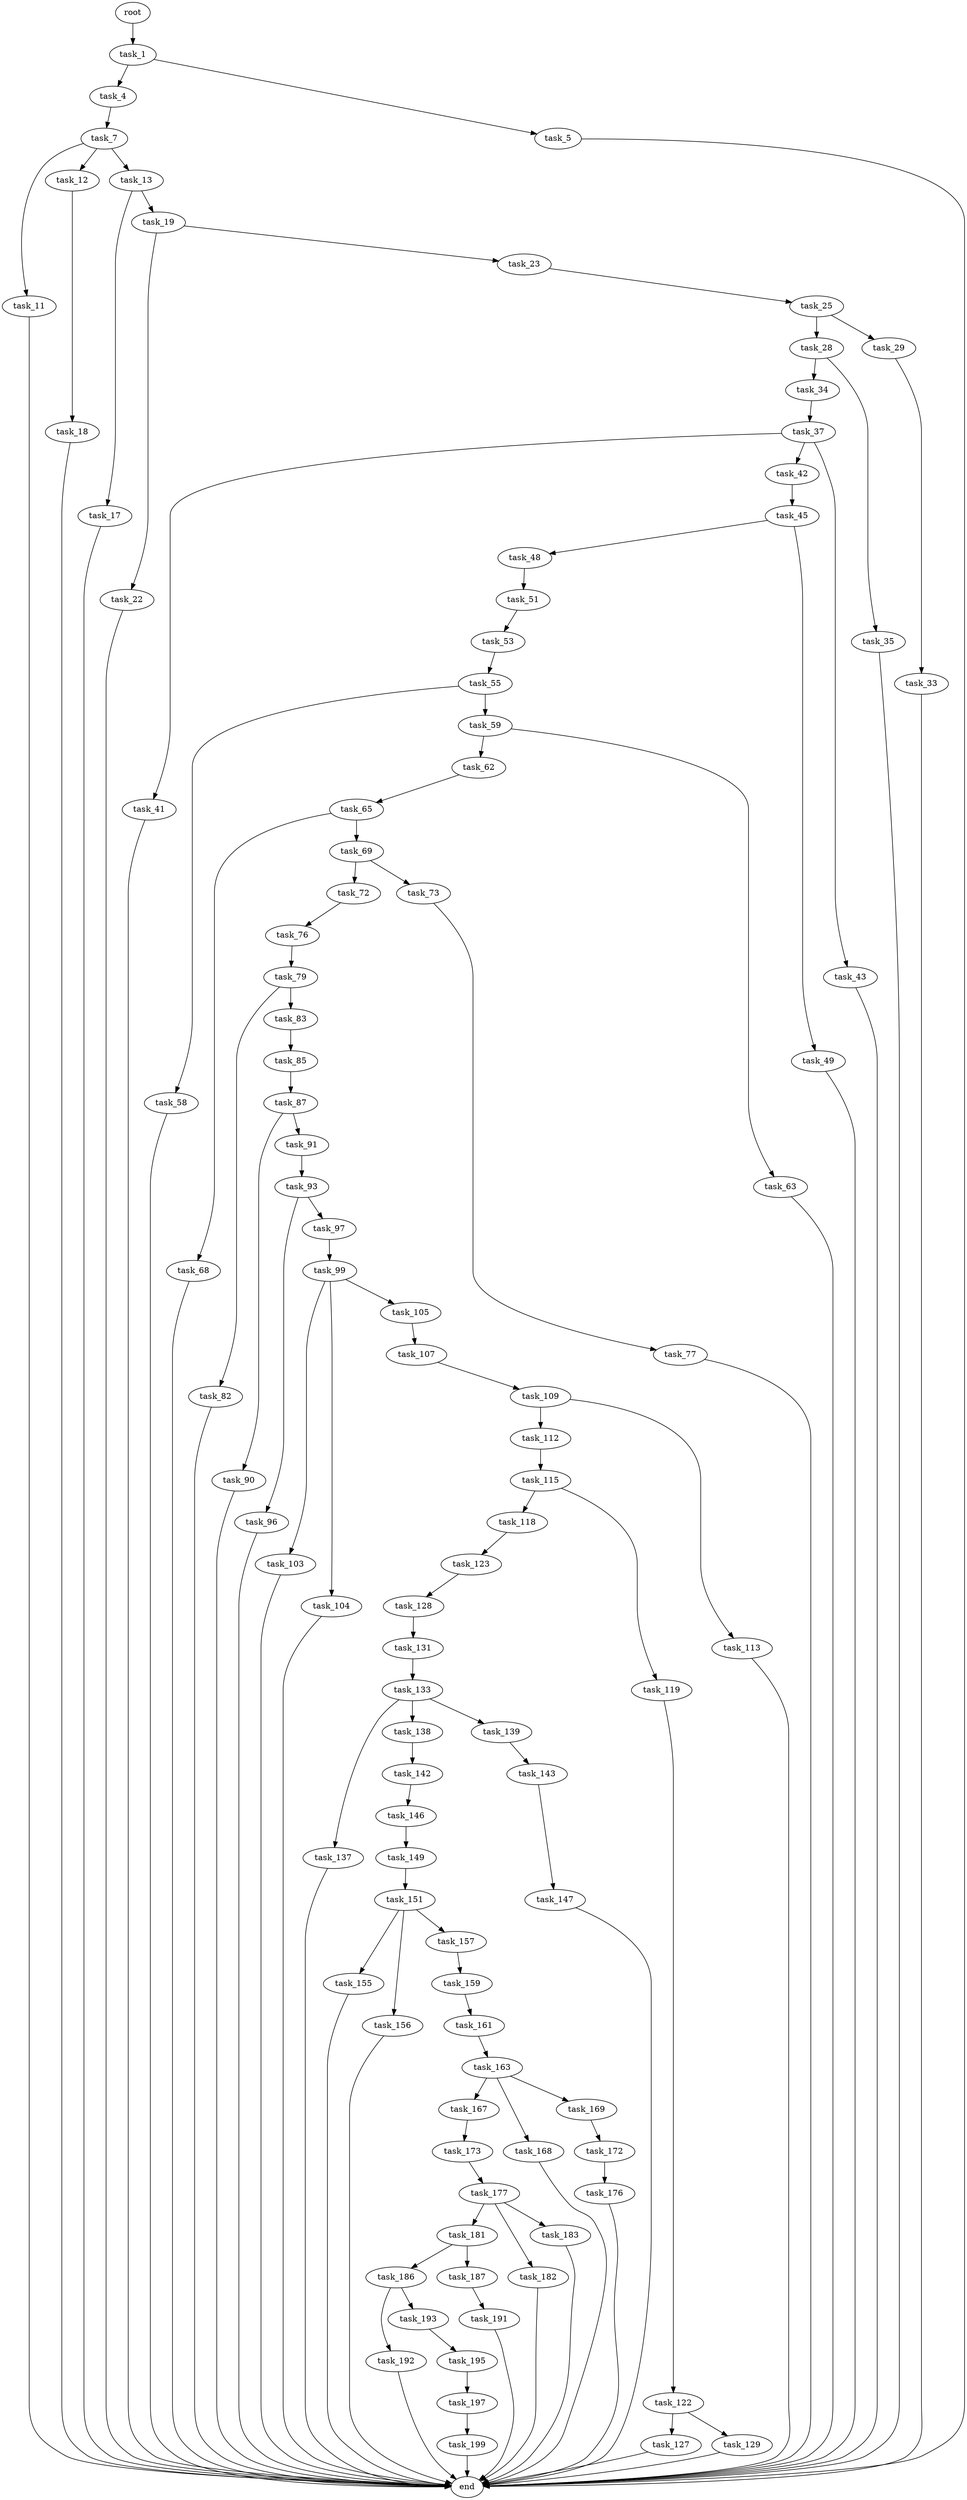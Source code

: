 digraph G {
  root [size="0.000000"];
  task_1 [size="876200583180.000000"];
  task_4 [size="134217728000.000000"];
  task_5 [size="33689383138.000000"];
  task_7 [size="35907289481.000000"];
  end [size="0.000000"];
  task_11 [size="368293445632.000000"];
  task_12 [size="307828012232.000000"];
  task_13 [size="7600649869.000000"];
  task_18 [size="16405356414.000000"];
  task_17 [size="197753393188.000000"];
  task_19 [size="6034257337.000000"];
  task_22 [size="6097940648.000000"];
  task_23 [size="368293445632.000000"];
  task_25 [size="8161776032.000000"];
  task_28 [size="3879314212.000000"];
  task_29 [size="68719476736.000000"];
  task_34 [size="782757789696.000000"];
  task_35 [size="1073741824000.000000"];
  task_33 [size="68719476736.000000"];
  task_37 [size="782757789696.000000"];
  task_41 [size="469575897010.000000"];
  task_42 [size="1073741824000.000000"];
  task_43 [size="28991029248.000000"];
  task_45 [size="11090948950.000000"];
  task_48 [size="550397813974.000000"];
  task_49 [size="28991029248.000000"];
  task_51 [size="8589934592.000000"];
  task_53 [size="8589934592.000000"];
  task_55 [size="28991029248.000000"];
  task_58 [size="133242002103.000000"];
  task_59 [size="38344146346.000000"];
  task_62 [size="10416307247.000000"];
  task_63 [size="8589934592.000000"];
  task_65 [size="9450842025.000000"];
  task_68 [size="31824955341.000000"];
  task_69 [size="1498305972.000000"];
  task_72 [size="368293445632.000000"];
  task_73 [size="14357406917.000000"];
  task_76 [size="231928233984.000000"];
  task_77 [size="782757789696.000000"];
  task_79 [size="28991029248.000000"];
  task_82 [size="368293445632.000000"];
  task_83 [size="240731248309.000000"];
  task_85 [size="231928233984.000000"];
  task_87 [size="9661510632.000000"];
  task_90 [size="274529338532.000000"];
  task_91 [size="28991029248.000000"];
  task_93 [size="130531504932.000000"];
  task_96 [size="782757789696.000000"];
  task_97 [size="38916553002.000000"];
  task_99 [size="4484371935.000000"];
  task_103 [size="1377590468908.000000"];
  task_104 [size="1689306327.000000"];
  task_105 [size="1192575610.000000"];
  task_107 [size="371207024.000000"];
  task_109 [size="97047266303.000000"];
  task_112 [size="368293445632.000000"];
  task_113 [size="564223349280.000000"];
  task_115 [size="2049219836.000000"];
  task_118 [size="782757789696.000000"];
  task_119 [size="28991029248.000000"];
  task_123 [size="549755813888.000000"];
  task_122 [size="376247356778.000000"];
  task_127 [size="231928233984.000000"];
  task_129 [size="1442183140.000000"];
  task_128 [size="770600825.000000"];
  task_131 [size="2553491204.000000"];
  task_133 [size="7183684764.000000"];
  task_137 [size="368293445632.000000"];
  task_138 [size="1819907998.000000"];
  task_139 [size="8480429501.000000"];
  task_142 [size="134217728000.000000"];
  task_143 [size="368293445632.000000"];
  task_146 [size="78262024394.000000"];
  task_147 [size="21335050945.000000"];
  task_149 [size="644979437835.000000"];
  task_151 [size="782757789696.000000"];
  task_155 [size="162508952050.000000"];
  task_156 [size="10091531328.000000"];
  task_157 [size="782757789696.000000"];
  task_159 [size="782757789696.000000"];
  task_161 [size="134217728000.000000"];
  task_163 [size="210531054985.000000"];
  task_167 [size="68719476736.000000"];
  task_168 [size="42409071922.000000"];
  task_169 [size="35836319282.000000"];
  task_173 [size="134217728000.000000"];
  task_172 [size="25754991012.000000"];
  task_176 [size="68719476736.000000"];
  task_177 [size="368293445632.000000"];
  task_181 [size="549755813888.000000"];
  task_182 [size="782757789696.000000"];
  task_183 [size="118691571284.000000"];
  task_186 [size="28991029248.000000"];
  task_187 [size="8589934592.000000"];
  task_192 [size="286319897676.000000"];
  task_193 [size="18943619738.000000"];
  task_191 [size="419542695263.000000"];
  task_195 [size="199778976604.000000"];
  task_197 [size="8829011058.000000"];
  task_199 [size="231928233984.000000"];

  root -> task_1 [size="1.000000"];
  task_1 -> task_4 [size="536870912.000000"];
  task_1 -> task_5 [size="536870912.000000"];
  task_4 -> task_7 [size="209715200.000000"];
  task_5 -> end [size="1.000000"];
  task_7 -> task_11 [size="33554432.000000"];
  task_7 -> task_12 [size="33554432.000000"];
  task_7 -> task_13 [size="33554432.000000"];
  task_11 -> end [size="1.000000"];
  task_12 -> task_18 [size="536870912.000000"];
  task_13 -> task_17 [size="134217728.000000"];
  task_13 -> task_19 [size="134217728.000000"];
  task_18 -> end [size="1.000000"];
  task_17 -> end [size="1.000000"];
  task_19 -> task_22 [size="679477248.000000"];
  task_19 -> task_23 [size="679477248.000000"];
  task_22 -> end [size="1.000000"];
  task_23 -> task_25 [size="411041792.000000"];
  task_25 -> task_28 [size="134217728.000000"];
  task_25 -> task_29 [size="134217728.000000"];
  task_28 -> task_34 [size="134217728.000000"];
  task_28 -> task_35 [size="134217728.000000"];
  task_29 -> task_33 [size="134217728.000000"];
  task_34 -> task_37 [size="679477248.000000"];
  task_35 -> end [size="1.000000"];
  task_33 -> end [size="1.000000"];
  task_37 -> task_41 [size="679477248.000000"];
  task_37 -> task_42 [size="679477248.000000"];
  task_37 -> task_43 [size="679477248.000000"];
  task_41 -> end [size="1.000000"];
  task_42 -> task_45 [size="838860800.000000"];
  task_43 -> end [size="1.000000"];
  task_45 -> task_48 [size="536870912.000000"];
  task_45 -> task_49 [size="536870912.000000"];
  task_48 -> task_51 [size="838860800.000000"];
  task_49 -> end [size="1.000000"];
  task_51 -> task_53 [size="33554432.000000"];
  task_53 -> task_55 [size="33554432.000000"];
  task_55 -> task_58 [size="75497472.000000"];
  task_55 -> task_59 [size="75497472.000000"];
  task_58 -> end [size="1.000000"];
  task_59 -> task_62 [size="33554432.000000"];
  task_59 -> task_63 [size="33554432.000000"];
  task_62 -> task_65 [size="209715200.000000"];
  task_63 -> end [size="1.000000"];
  task_65 -> task_68 [size="411041792.000000"];
  task_65 -> task_69 [size="411041792.000000"];
  task_68 -> end [size="1.000000"];
  task_69 -> task_72 [size="75497472.000000"];
  task_69 -> task_73 [size="75497472.000000"];
  task_72 -> task_76 [size="411041792.000000"];
  task_73 -> task_77 [size="679477248.000000"];
  task_76 -> task_79 [size="301989888.000000"];
  task_77 -> end [size="1.000000"];
  task_79 -> task_82 [size="75497472.000000"];
  task_79 -> task_83 [size="75497472.000000"];
  task_82 -> end [size="1.000000"];
  task_83 -> task_85 [size="209715200.000000"];
  task_85 -> task_87 [size="301989888.000000"];
  task_87 -> task_90 [size="536870912.000000"];
  task_87 -> task_91 [size="536870912.000000"];
  task_90 -> end [size="1.000000"];
  task_91 -> task_93 [size="75497472.000000"];
  task_93 -> task_96 [size="134217728.000000"];
  task_93 -> task_97 [size="134217728.000000"];
  task_96 -> end [size="1.000000"];
  task_97 -> task_99 [size="679477248.000000"];
  task_99 -> task_103 [size="134217728.000000"];
  task_99 -> task_104 [size="134217728.000000"];
  task_99 -> task_105 [size="134217728.000000"];
  task_103 -> end [size="1.000000"];
  task_104 -> end [size="1.000000"];
  task_105 -> task_107 [size="33554432.000000"];
  task_107 -> task_109 [size="33554432.000000"];
  task_109 -> task_112 [size="75497472.000000"];
  task_109 -> task_113 [size="75497472.000000"];
  task_112 -> task_115 [size="411041792.000000"];
  task_113 -> end [size="1.000000"];
  task_115 -> task_118 [size="75497472.000000"];
  task_115 -> task_119 [size="75497472.000000"];
  task_118 -> task_123 [size="679477248.000000"];
  task_119 -> task_122 [size="75497472.000000"];
  task_123 -> task_128 [size="536870912.000000"];
  task_122 -> task_127 [size="301989888.000000"];
  task_122 -> task_129 [size="301989888.000000"];
  task_127 -> end [size="1.000000"];
  task_129 -> end [size="1.000000"];
  task_128 -> task_131 [size="33554432.000000"];
  task_131 -> task_133 [size="301989888.000000"];
  task_133 -> task_137 [size="536870912.000000"];
  task_133 -> task_138 [size="536870912.000000"];
  task_133 -> task_139 [size="536870912.000000"];
  task_137 -> end [size="1.000000"];
  task_138 -> task_142 [size="75497472.000000"];
  task_139 -> task_143 [size="411041792.000000"];
  task_142 -> task_146 [size="209715200.000000"];
  task_143 -> task_147 [size="411041792.000000"];
  task_146 -> task_149 [size="75497472.000000"];
  task_147 -> end [size="1.000000"];
  task_149 -> task_151 [size="411041792.000000"];
  task_151 -> task_155 [size="679477248.000000"];
  task_151 -> task_156 [size="679477248.000000"];
  task_151 -> task_157 [size="679477248.000000"];
  task_155 -> end [size="1.000000"];
  task_156 -> end [size="1.000000"];
  task_157 -> task_159 [size="679477248.000000"];
  task_159 -> task_161 [size="679477248.000000"];
  task_161 -> task_163 [size="209715200.000000"];
  task_163 -> task_167 [size="301989888.000000"];
  task_163 -> task_168 [size="301989888.000000"];
  task_163 -> task_169 [size="301989888.000000"];
  task_167 -> task_173 [size="134217728.000000"];
  task_168 -> end [size="1.000000"];
  task_169 -> task_172 [size="679477248.000000"];
  task_173 -> task_177 [size="209715200.000000"];
  task_172 -> task_176 [size="679477248.000000"];
  task_176 -> end [size="1.000000"];
  task_177 -> task_181 [size="411041792.000000"];
  task_177 -> task_182 [size="411041792.000000"];
  task_177 -> task_183 [size="411041792.000000"];
  task_181 -> task_186 [size="536870912.000000"];
  task_181 -> task_187 [size="536870912.000000"];
  task_182 -> end [size="1.000000"];
  task_183 -> end [size="1.000000"];
  task_186 -> task_192 [size="75497472.000000"];
  task_186 -> task_193 [size="75497472.000000"];
  task_187 -> task_191 [size="33554432.000000"];
  task_192 -> end [size="1.000000"];
  task_193 -> task_195 [size="301989888.000000"];
  task_191 -> end [size="1.000000"];
  task_195 -> task_197 [size="301989888.000000"];
  task_197 -> task_199 [size="209715200.000000"];
  task_199 -> end [size="1.000000"];
}

